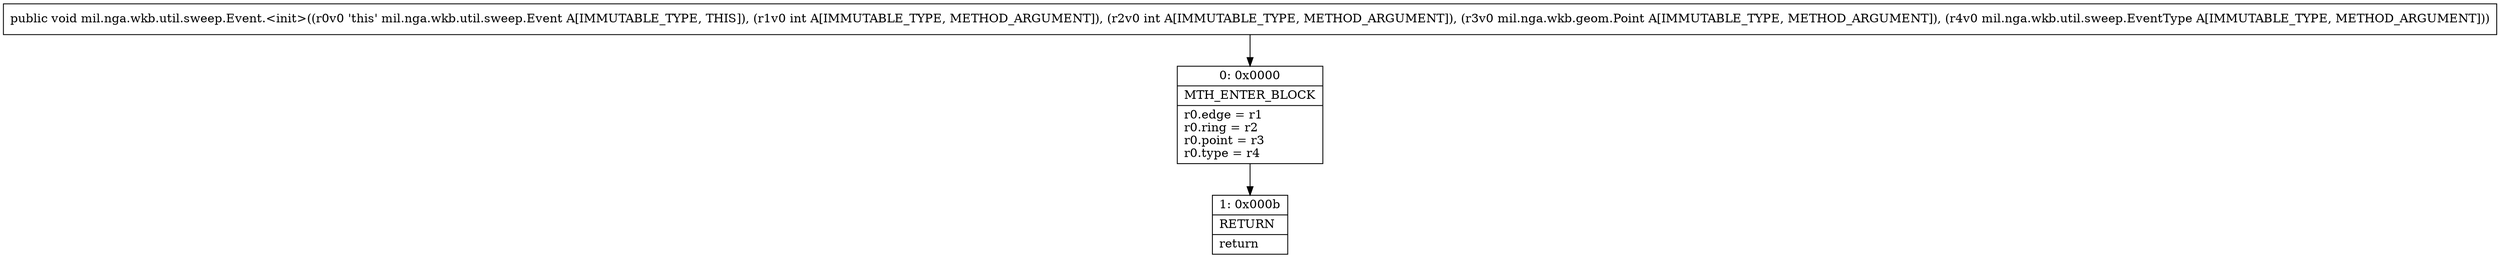 digraph "CFG formil.nga.wkb.util.sweep.Event.\<init\>(IILmil\/nga\/wkb\/geom\/Point;Lmil\/nga\/wkb\/util\/sweep\/EventType;)V" {
Node_0 [shape=record,label="{0\:\ 0x0000|MTH_ENTER_BLOCK\l|r0.edge = r1\lr0.ring = r2\lr0.point = r3\lr0.type = r4\l}"];
Node_1 [shape=record,label="{1\:\ 0x000b|RETURN\l|return\l}"];
MethodNode[shape=record,label="{public void mil.nga.wkb.util.sweep.Event.\<init\>((r0v0 'this' mil.nga.wkb.util.sweep.Event A[IMMUTABLE_TYPE, THIS]), (r1v0 int A[IMMUTABLE_TYPE, METHOD_ARGUMENT]), (r2v0 int A[IMMUTABLE_TYPE, METHOD_ARGUMENT]), (r3v0 mil.nga.wkb.geom.Point A[IMMUTABLE_TYPE, METHOD_ARGUMENT]), (r4v0 mil.nga.wkb.util.sweep.EventType A[IMMUTABLE_TYPE, METHOD_ARGUMENT])) }"];
MethodNode -> Node_0;
Node_0 -> Node_1;
}


